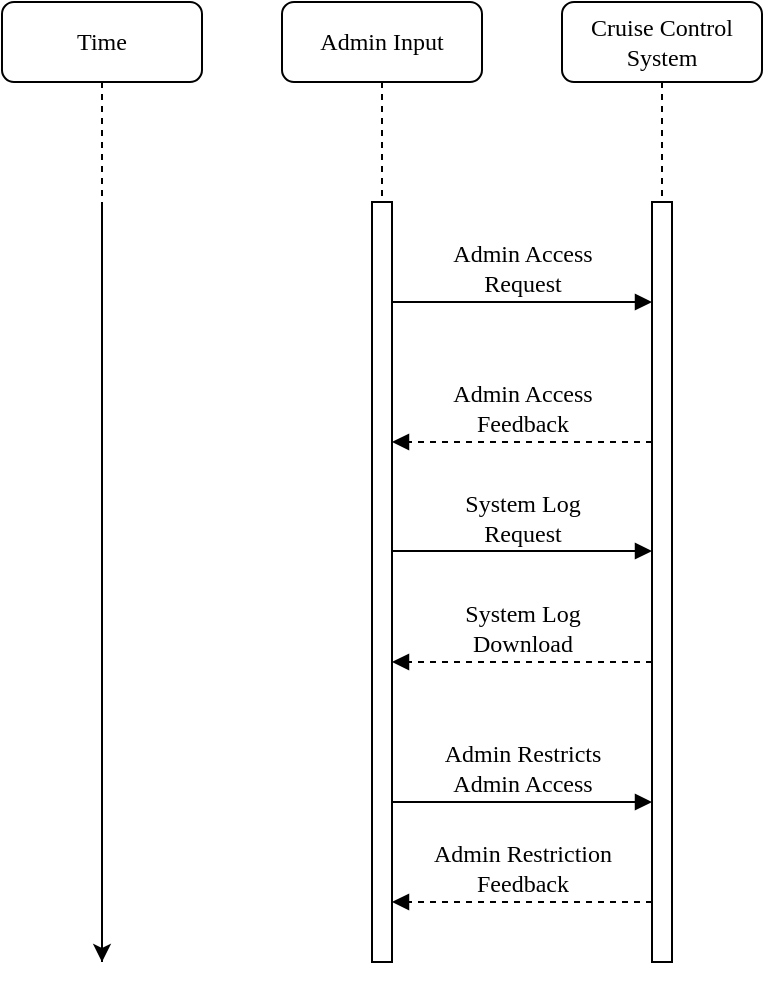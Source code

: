 <mxfile version="12.7.9" type="device"><diagram name="Page-1" id="13e1069c-82ec-6db2-03f1-153e76fe0fe0"><mxGraphModel dx="1298" dy="793" grid="1" gridSize="10" guides="1" tooltips="1" connect="1" arrows="1" fold="1" page="1" pageScale="1" pageWidth="1100" pageHeight="850" background="#ffffff" math="0" shadow="0"><root><mxCell id="0"/><mxCell id="1" parent="0"/><mxCell id="7baba1c4bc27f4b0-2" value="Cruise Control&lt;br&gt;System" style="shape=umlLifeline;perimeter=lifelinePerimeter;whiteSpace=wrap;html=1;container=1;collapsible=0;recursiveResize=0;outlineConnect=0;rounded=1;shadow=0;comic=0;labelBackgroundColor=none;strokeWidth=1;fontFamily=Verdana;fontSize=12;align=center;" parent="1" vertex="1"><mxGeometry x="320" y="80" width="100" height="480" as="geometry"/></mxCell><mxCell id="7baba1c4bc27f4b0-10" value="" style="html=1;points=[];perimeter=orthogonalPerimeter;rounded=0;shadow=0;comic=0;labelBackgroundColor=none;strokeWidth=1;fontFamily=Verdana;fontSize=12;align=center;" parent="7baba1c4bc27f4b0-2" vertex="1"><mxGeometry x="45" y="100" width="10" height="380" as="geometry"/></mxCell><mxCell id="7baba1c4bc27f4b0-8" value="Admin Input" style="shape=umlLifeline;perimeter=lifelinePerimeter;whiteSpace=wrap;html=1;container=1;collapsible=0;recursiveResize=0;outlineConnect=0;rounded=1;shadow=0;comic=0;labelBackgroundColor=none;strokeWidth=1;fontFamily=Verdana;fontSize=12;align=center;fillColor=#ffffff;" parent="1" vertex="1"><mxGeometry x="180" y="80" width="100" height="480" as="geometry"/></mxCell><mxCell id="7baba1c4bc27f4b0-9" value="" style="html=1;points=[];perimeter=orthogonalPerimeter;rounded=0;shadow=0;comic=0;labelBackgroundColor=none;strokeWidth=1;fontFamily=Verdana;fontSize=12;align=center;" parent="7baba1c4bc27f4b0-8" vertex="1"><mxGeometry x="45" y="100" width="10" height="380" as="geometry"/></mxCell><mxCell id="2K_HRzwcylgmlbLuzTPP-2" value="Time" style="shape=umlLifeline;perimeter=lifelinePerimeter;whiteSpace=wrap;html=1;container=1;collapsible=0;recursiveResize=0;outlineConnect=0;rounded=1;shadow=0;comic=0;labelBackgroundColor=none;strokeWidth=1;fontFamily=Verdana;fontSize=12;align=center;fillColor=#ffffff;" parent="1" vertex="1"><mxGeometry x="40" y="80" width="100" height="480" as="geometry"/></mxCell><mxCell id="2K_HRzwcylgmlbLuzTPP-7" value="" style="endArrow=classic;html=1;" parent="2K_HRzwcylgmlbLuzTPP-2" edge="1"><mxGeometry width="50" height="50" relative="1" as="geometry"><mxPoint x="50" y="100" as="sourcePoint"/><mxPoint x="50" y="480" as="targetPoint"/></mxGeometry></mxCell><mxCell id="2K_HRzwcylgmlbLuzTPP-9" value="Admin Access&lt;br&gt;Request" style="html=1;verticalAlign=bottom;endArrow=block;labelBackgroundColor=none;fontFamily=Verdana;fontSize=12;edgeStyle=elbowEdgeStyle;elbow=vertical;" parent="1" source="7baba1c4bc27f4b0-9" target="7baba1c4bc27f4b0-10" edge="1"><mxGeometry relative="1" as="geometry"><mxPoint x="240" y="260" as="sourcePoint"/><mxPoint x="360" y="260" as="targetPoint"/><Array as="points"><mxPoint x="340" y="230"/><mxPoint x="330" y="260"/><mxPoint x="310" y="360"/></Array></mxGeometry></mxCell><mxCell id="2K_HRzwcylgmlbLuzTPP-15" value="Admin Access&lt;br&gt;Feedback" style="html=1;verticalAlign=bottom;endArrow=block;labelBackgroundColor=none;fontFamily=Verdana;fontSize=12;edgeStyle=elbowEdgeStyle;elbow=vertical;dashed=1;" parent="1" edge="1"><mxGeometry relative="1" as="geometry"><mxPoint x="365" y="300" as="sourcePoint"/><mxPoint x="235" y="300" as="targetPoint"/><Array as="points"><mxPoint x="300" y="300"/><mxPoint x="335" y="300"/></Array></mxGeometry></mxCell><mxCell id="2K_HRzwcylgmlbLuzTPP-17" value="Admin Restricts&lt;br&gt;Admin Access" style="html=1;verticalAlign=bottom;endArrow=block;entryX=0;entryY=0;labelBackgroundColor=none;fontFamily=Verdana;fontSize=12;edgeStyle=elbowEdgeStyle;elbow=vertical;" parent="1" edge="1"><mxGeometry relative="1" as="geometry"><mxPoint x="235" y="480" as="sourcePoint"/><mxPoint x="365" y="480.0" as="targetPoint"/></mxGeometry></mxCell><mxCell id="2K_HRzwcylgmlbLuzTPP-20" value="Admin Restriction&lt;br&gt;Feedback" style="html=1;verticalAlign=bottom;endArrow=block;entryX=0;entryY=0;labelBackgroundColor=none;fontFamily=Verdana;fontSize=12;edgeStyle=elbowEdgeStyle;elbow=vertical;dashed=1;" parent="1" edge="1"><mxGeometry relative="1" as="geometry"><mxPoint x="365" y="530.0" as="sourcePoint"/><mxPoint x="235" y="530" as="targetPoint"/></mxGeometry></mxCell><mxCell id="HSAO-EXUY4duOG1ptidJ-1" value="System Log&lt;br&gt;Request" style="html=1;verticalAlign=bottom;endArrow=block;labelBackgroundColor=none;fontFamily=Verdana;fontSize=12;edgeStyle=elbowEdgeStyle;elbow=vertical;" edge="1" parent="1"><mxGeometry relative="1" as="geometry"><mxPoint x="235" y="354.5" as="sourcePoint"/><mxPoint x="365" y="354.5" as="targetPoint"/><Array as="points"><mxPoint x="335" y="354.5"/><mxPoint x="325" y="384.5"/><mxPoint x="305" y="484.5"/></Array></mxGeometry></mxCell><mxCell id="HSAO-EXUY4duOG1ptidJ-2" value="System Log&lt;br&gt;Download" style="html=1;verticalAlign=bottom;endArrow=block;labelBackgroundColor=none;fontFamily=Verdana;fontSize=12;edgeStyle=elbowEdgeStyle;elbow=vertical;dashed=1;" edge="1" parent="1"><mxGeometry relative="1" as="geometry"><mxPoint x="365" y="410" as="sourcePoint"/><mxPoint x="235" y="410" as="targetPoint"/><Array as="points"><mxPoint x="300" y="410"/><mxPoint x="330" y="440"/><mxPoint x="340" y="410"/></Array></mxGeometry></mxCell></root></mxGraphModel></diagram></mxfile>
